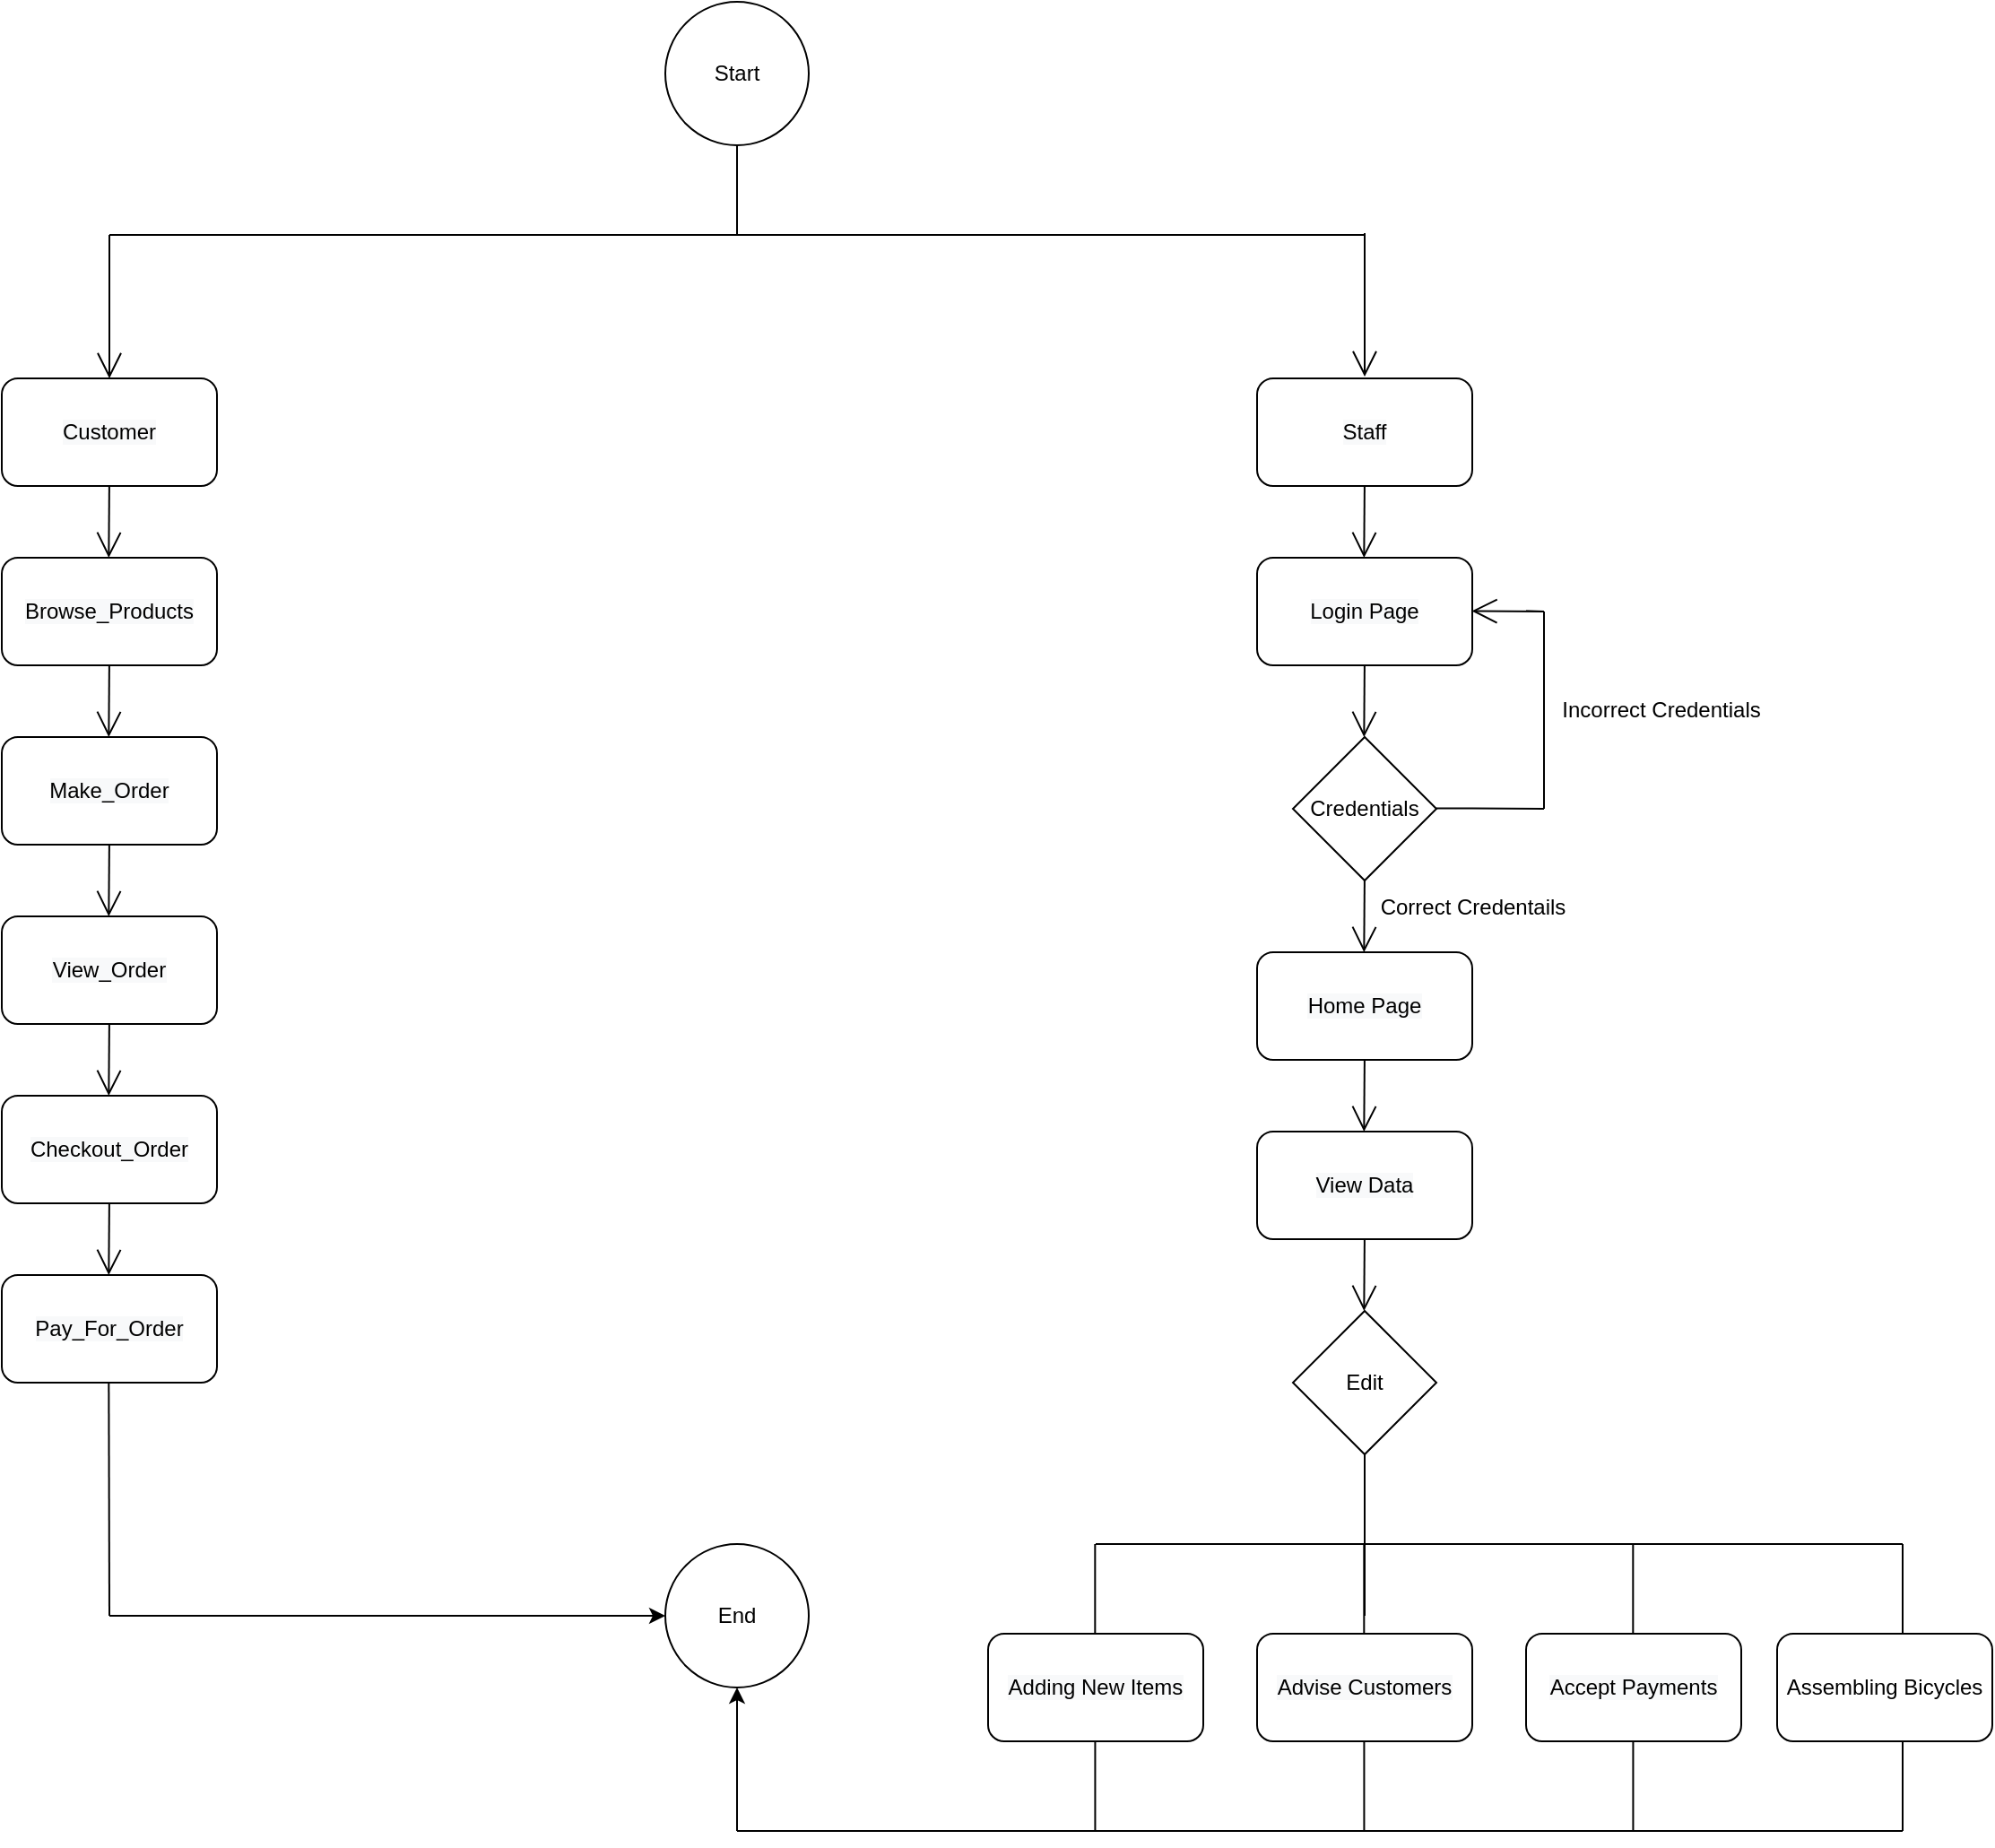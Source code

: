 <mxfile version="20.6.0" type="device"><diagram id="Ii6VEcGuN_YJlOncYbYm" name="Page-1"><mxGraphModel dx="1363" dy="838" grid="1" gridSize="10" guides="1" tooltips="1" connect="1" arrows="1" fold="1" page="1" pageScale="1" pageWidth="827" pageHeight="1169" math="0" shadow="0"><root><mxCell id="0"/><mxCell id="1" parent="0"/><mxCell id="uYNzBsGkwmjClDu3BF8N-8" value="" style="endArrow=open;endFill=1;endSize=12;html=1;rounded=0;entryX=0.5;entryY=0;entryDx=0;entryDy=0;" edge="1" parent="1"><mxGeometry width="160" relative="1" as="geometry"><mxPoint x="180" y="130" as="sourcePoint"/><mxPoint x="180" y="210" as="targetPoint"/><Array as="points"><mxPoint x="180" y="170"/></Array></mxGeometry></mxCell><mxCell id="uYNzBsGkwmjClDu3BF8N-9" value="" style="endArrow=none;html=1;rounded=0;entryX=0.5;entryY=1;entryDx=0;entryDy=0;" edge="1" parent="1"><mxGeometry width="50" height="50" relative="1" as="geometry"><mxPoint x="530" y="130" as="sourcePoint"/><mxPoint x="530" y="80" as="targetPoint"/><Array as="points"><mxPoint x="530" y="110"/></Array></mxGeometry></mxCell><mxCell id="uYNzBsGkwmjClDu3BF8N-10" value="" style="endArrow=none;html=1;rounded=0;" edge="1" parent="1"><mxGeometry width="50" height="50" relative="1" as="geometry"><mxPoint x="180" y="130" as="sourcePoint"/><mxPoint x="530" y="130" as="targetPoint"/><Array as="points"><mxPoint x="440" y="130"/></Array></mxGeometry></mxCell><mxCell id="uYNzBsGkwmjClDu3BF8N-12" value="" style="endArrow=none;html=1;rounded=0;" edge="1" parent="1"><mxGeometry width="50" height="50" relative="1" as="geometry"><mxPoint x="530" y="130" as="sourcePoint"/><mxPoint x="880" y="130" as="targetPoint"/><Array as="points"><mxPoint x="790" y="130"/></Array></mxGeometry></mxCell><mxCell id="uYNzBsGkwmjClDu3BF8N-13" value="" style="endArrow=open;endFill=1;endSize=12;html=1;rounded=0;entryX=0.5;entryY=0;entryDx=0;entryDy=0;" edge="1" parent="1"><mxGeometry width="160" relative="1" as="geometry"><mxPoint x="880.0" y="129" as="sourcePoint"/><mxPoint x="880.0" y="209" as="targetPoint"/><Array as="points"><mxPoint x="880" y="169"/></Array></mxGeometry></mxCell><mxCell id="uYNzBsGkwmjClDu3BF8N-19" value="" style="endArrow=open;endFill=1;endSize=12;html=1;rounded=0;entryX=0.5;entryY=0;entryDx=0;entryDy=0;" edge="1" parent="1"><mxGeometry width="160" relative="1" as="geometry"><mxPoint x="179.95" y="570" as="sourcePoint"/><mxPoint x="179.66" y="610" as="targetPoint"/><Array as="points"><mxPoint x="179.66" y="570"/></Array></mxGeometry></mxCell><mxCell id="uYNzBsGkwmjClDu3BF8N-22" value="&lt;span style=&quot;caret-color: rgb(0, 0, 0); color: rgb(0, 0, 0); font-family: Helvetica; font-size: 12px; font-style: normal; font-variant-caps: normal; font-weight: normal; letter-spacing: normal; text-align: center; text-indent: 0px; text-transform: none; word-spacing: 0px; -webkit-text-stroke-width: 0px; background-color: rgb(248, 249, 250); text-decoration: none; float: none; display: inline !important;&quot;&gt;Customer&lt;/span&gt;" style="rounded=1;whiteSpace=wrap;html=1;" vertex="1" parent="1"><mxGeometry x="120" y="210" width="120" height="60" as="geometry"/></mxCell><mxCell id="uYNzBsGkwmjClDu3BF8N-23" value="&lt;span style=&quot;caret-color: rgb(0, 0, 0); color: rgb(0, 0, 0); font-family: Helvetica; font-size: 12px; font-style: normal; font-variant-caps: normal; font-weight: normal; letter-spacing: normal; text-align: center; text-indent: 0px; text-transform: none; word-spacing: 0px; -webkit-text-stroke-width: 0px; background-color: rgb(248, 249, 250); text-decoration: none; float: none; display: inline !important;&quot;&gt;Make_Order&lt;/span&gt;" style="rounded=1;whiteSpace=wrap;html=1;" vertex="1" parent="1"><mxGeometry x="120" y="410" width="120" height="60" as="geometry"/></mxCell><mxCell id="uYNzBsGkwmjClDu3BF8N-24" value="&lt;span style=&quot;caret-color: rgb(0, 0, 0); color: rgb(0, 0, 0); font-family: Helvetica; font-size: 12px; font-style: normal; font-variant-caps: normal; font-weight: normal; letter-spacing: normal; text-align: center; text-indent: 0px; text-transform: none; word-spacing: 0px; -webkit-text-stroke-width: 0px; background-color: rgb(248, 249, 250); text-decoration: none; float: none; display: inline !important;&quot;&gt;Browse_Products&lt;span style=&quot;white-space: pre;&quot;&gt;&lt;br&gt;&lt;/span&gt;&lt;/span&gt;" style="rounded=1;whiteSpace=wrap;html=1;" vertex="1" parent="1"><mxGeometry x="120" y="310" width="120" height="60" as="geometry"/></mxCell><mxCell id="uYNzBsGkwmjClDu3BF8N-25" value="&lt;span style=&quot;caret-color: rgb(0, 0, 0); color: rgb(0, 0, 0); font-family: Helvetica; font-size: 12px; font-style: normal; font-variant-caps: normal; font-weight: normal; letter-spacing: normal; text-align: center; text-indent: 0px; text-transform: none; word-spacing: 0px; -webkit-text-stroke-width: 0px; background-color: rgb(248, 249, 250); text-decoration: none; float: none; display: inline !important;&quot;&gt;Staff&lt;/span&gt;" style="rounded=1;whiteSpace=wrap;html=1;" vertex="1" parent="1"><mxGeometry x="820" y="210" width="120" height="60" as="geometry"/></mxCell><mxCell id="uYNzBsGkwmjClDu3BF8N-27" value="Credentials" style="rhombus;whiteSpace=wrap;html=1;" vertex="1" parent="1"><mxGeometry x="840" y="410" width="80" height="80" as="geometry"/></mxCell><mxCell id="uYNzBsGkwmjClDu3BF8N-32" value="&lt;span style=&quot;caret-color: rgb(0, 0, 0); color: rgb(0, 0, 0); font-family: Helvetica; font-size: 12px; font-style: normal; font-variant-caps: normal; font-weight: normal; letter-spacing: normal; text-align: center; text-indent: 0px; text-transform: none; word-spacing: 0px; -webkit-text-stroke-width: 0px; background-color: rgb(248, 249, 250); text-decoration: none; float: none; display: inline !important;&quot;&gt;Home Page&lt;/span&gt;" style="rounded=1;whiteSpace=wrap;html=1;" vertex="1" parent="1"><mxGeometry x="820" y="530" width="120" height="60" as="geometry"/></mxCell><mxCell id="uYNzBsGkwmjClDu3BF8N-34" value="&lt;span style=&quot;caret-color: rgb(0, 0, 0); color: rgb(0, 0, 0); font-family: Helvetica; font-size: 12px; font-style: normal; font-variant-caps: normal; font-weight: normal; letter-spacing: normal; text-align: center; text-indent: 0px; text-transform: none; word-spacing: 0px; -webkit-text-stroke-width: 0px; background-color: rgb(248, 249, 250); text-decoration: none; float: none; display: inline !important;&quot;&gt;Login Page&lt;/span&gt;" style="rounded=1;whiteSpace=wrap;html=1;" vertex="1" parent="1"><mxGeometry x="820" y="310" width="120" height="60" as="geometry"/></mxCell><mxCell id="uYNzBsGkwmjClDu3BF8N-36" value="" style="endArrow=open;endFill=1;endSize=12;html=1;rounded=0;entryX=0.5;entryY=0;entryDx=0;entryDy=0;" edge="1" parent="1"><mxGeometry width="160" relative="1" as="geometry"><mxPoint x="179.95" y="470" as="sourcePoint"/><mxPoint x="179.66" y="510" as="targetPoint"/><Array as="points"><mxPoint x="179.66" y="470"/></Array></mxGeometry></mxCell><mxCell id="uYNzBsGkwmjClDu3BF8N-37" value="" style="endArrow=open;endFill=1;endSize=12;html=1;rounded=0;entryX=0.5;entryY=0;entryDx=0;entryDy=0;" edge="1" parent="1"><mxGeometry width="160" relative="1" as="geometry"><mxPoint x="179.95" y="370" as="sourcePoint"/><mxPoint x="179.66" y="410" as="targetPoint"/><Array as="points"><mxPoint x="179.66" y="370"/></Array></mxGeometry></mxCell><mxCell id="uYNzBsGkwmjClDu3BF8N-38" value="" style="endArrow=open;endFill=1;endSize=12;html=1;rounded=0;entryX=0.5;entryY=0;entryDx=0;entryDy=0;" edge="1" parent="1"><mxGeometry width="160" relative="1" as="geometry"><mxPoint x="879.95" y="690" as="sourcePoint"/><mxPoint x="879.66" y="730" as="targetPoint"/><Array as="points"><mxPoint x="879.66" y="690"/></Array></mxGeometry></mxCell><mxCell id="uYNzBsGkwmjClDu3BF8N-39" value="" style="endArrow=open;endFill=1;endSize=12;html=1;rounded=0;entryX=0.5;entryY=0;entryDx=0;entryDy=0;" edge="1" parent="1"><mxGeometry width="160" relative="1" as="geometry"><mxPoint x="879.95" y="590" as="sourcePoint"/><mxPoint x="879.66" y="630" as="targetPoint"/><Array as="points"><mxPoint x="879.66" y="590"/></Array></mxGeometry></mxCell><mxCell id="uYNzBsGkwmjClDu3BF8N-40" value="&lt;span style=&quot;caret-color: rgb(0, 0, 0); color: rgb(0, 0, 0); font-family: Helvetica; font-size: 12px; font-style: normal; font-variant-caps: normal; font-weight: normal; letter-spacing: normal; text-align: center; text-indent: 0px; text-transform: none; word-spacing: 0px; -webkit-text-stroke-width: 0px; background-color: rgb(248, 249, 250); text-decoration: none; float: none; display: inline !important;&quot;&gt;Pay_For_Order&lt;/span&gt;" style="rounded=1;whiteSpace=wrap;html=1;" vertex="1" parent="1"><mxGeometry x="120" y="710" width="120" height="60" as="geometry"/></mxCell><mxCell id="uYNzBsGkwmjClDu3BF8N-41" value="&lt;span style=&quot;caret-color: rgb(0, 0, 0); color: rgb(0, 0, 0); font-family: Helvetica; font-size: 12px; font-style: normal; font-variant-caps: normal; font-weight: normal; letter-spacing: normal; text-align: center; text-indent: 0px; text-transform: none; word-spacing: 0px; -webkit-text-stroke-width: 0px; background-color: rgb(248, 249, 250); text-decoration: none; float: none; display: inline !important;&quot;&gt;Checkout_Order&lt;/span&gt;" style="rounded=1;whiteSpace=wrap;html=1;" vertex="1" parent="1"><mxGeometry x="120" y="610" width="120" height="60" as="geometry"/></mxCell><mxCell id="uYNzBsGkwmjClDu3BF8N-42" value="&lt;span style=&quot;caret-color: rgb(0, 0, 0); color: rgb(0, 0, 0); font-family: Helvetica; font-size: 12px; font-style: normal; font-variant-caps: normal; font-weight: normal; letter-spacing: normal; text-align: center; text-indent: 0px; text-transform: none; word-spacing: 0px; -webkit-text-stroke-width: 0px; background-color: rgb(248, 249, 250); text-decoration: none; float: none; display: inline !important;&quot;&gt;View_Order&lt;/span&gt;" style="rounded=1;whiteSpace=wrap;html=1;" vertex="1" parent="1"><mxGeometry x="120" y="510" width="120" height="60" as="geometry"/></mxCell><mxCell id="uYNzBsGkwmjClDu3BF8N-44" value="&lt;span style=&quot;caret-color: rgb(0, 0, 0); color: rgb(0, 0, 0); font-family: Helvetica; font-size: 12px; font-style: normal; font-variant-caps: normal; font-weight: normal; letter-spacing: normal; text-align: center; text-indent: 0px; text-transform: none; word-spacing: 0px; -webkit-text-stroke-width: 0px; background-color: rgb(248, 249, 250); text-decoration: none; float: none; display: inline !important;&quot;&gt;View Data&lt;/span&gt;" style="rounded=1;whiteSpace=wrap;html=1;" vertex="1" parent="1"><mxGeometry x="820" y="630" width="120" height="60" as="geometry"/></mxCell><mxCell id="uYNzBsGkwmjClDu3BF8N-45" value="Edit" style="rhombus;whiteSpace=wrap;html=1;" vertex="1" parent="1"><mxGeometry x="840" y="730" width="80" height="80" as="geometry"/></mxCell><mxCell id="uYNzBsGkwmjClDu3BF8N-46" value="" style="endArrow=open;endFill=1;endSize=12;html=1;rounded=0;entryX=0.5;entryY=0;entryDx=0;entryDy=0;" edge="1" parent="1"><mxGeometry width="160" relative="1" as="geometry"><mxPoint x="879.95" y="270" as="sourcePoint"/><mxPoint x="879.66" y="310" as="targetPoint"/><Array as="points"><mxPoint x="879.66" y="270"/></Array></mxGeometry></mxCell><mxCell id="uYNzBsGkwmjClDu3BF8N-47" value="" style="endArrow=open;endFill=1;endSize=12;html=1;rounded=0;entryX=0.5;entryY=0;entryDx=0;entryDy=0;" edge="1" parent="1"><mxGeometry width="160" relative="1" as="geometry"><mxPoint x="179.95" y="270" as="sourcePoint"/><mxPoint x="179.66" y="310" as="targetPoint"/><Array as="points"><mxPoint x="179.66" y="270"/></Array></mxGeometry></mxCell><mxCell id="uYNzBsGkwmjClDu3BF8N-49" value="" style="endArrow=open;endFill=1;endSize=12;html=1;rounded=0;entryX=0.5;entryY=0;entryDx=0;entryDy=0;" edge="1" parent="1"><mxGeometry width="160" relative="1" as="geometry"><mxPoint x="179.95" y="670" as="sourcePoint"/><mxPoint x="179.66" y="710" as="targetPoint"/><Array as="points"><mxPoint x="179.66" y="670"/></Array></mxGeometry></mxCell><mxCell id="uYNzBsGkwmjClDu3BF8N-50" value="" style="endArrow=none;html=1;rounded=0;entryX=0.5;entryY=1;entryDx=0;entryDy=0;" edge="1" parent="1" target="uYNzBsGkwmjClDu3BF8N-45"><mxGeometry width="50" height="50" relative="1" as="geometry"><mxPoint x="880" y="900" as="sourcePoint"/><mxPoint x="580" y="770" as="targetPoint"/></mxGeometry></mxCell><mxCell id="uYNzBsGkwmjClDu3BF8N-51" value="" style="endArrow=none;html=1;rounded=0;" edge="1" parent="1"><mxGeometry width="50" height="50" relative="1" as="geometry"><mxPoint x="730" y="860" as="sourcePoint"/><mxPoint x="880" y="860" as="targetPoint"/></mxGeometry></mxCell><mxCell id="uYNzBsGkwmjClDu3BF8N-53" value="&lt;span style=&quot;caret-color: rgb(0, 0, 0); color: rgb(0, 0, 0); font-family: Helvetica; font-size: 12px; font-style: normal; font-variant-caps: normal; font-weight: normal; letter-spacing: normal; text-align: center; text-indent: 0px; text-transform: none; word-spacing: 0px; -webkit-text-stroke-width: 0px; background-color: rgb(248, 249, 250); text-decoration: none; float: none; display: inline !important;&quot;&gt;Accept Payments&lt;/span&gt;" style="rounded=1;whiteSpace=wrap;html=1;" vertex="1" parent="1"><mxGeometry x="970" y="910" width="120" height="60" as="geometry"/></mxCell><mxCell id="uYNzBsGkwmjClDu3BF8N-54" value="&lt;span style=&quot;caret-color: rgb(0, 0, 0); color: rgb(0, 0, 0); font-family: Helvetica; font-size: 12px; font-style: normal; font-variant-caps: normal; font-weight: normal; letter-spacing: normal; text-align: center; text-indent: 0px; text-transform: none; word-spacing: 0px; -webkit-text-stroke-width: 0px; background-color: rgb(248, 249, 250); text-decoration: none; float: none; display: inline !important;&quot;&gt;Advise Customers&lt;/span&gt;" style="rounded=1;whiteSpace=wrap;html=1;" vertex="1" parent="1"><mxGeometry x="820" y="910" width="120" height="60" as="geometry"/></mxCell><mxCell id="uYNzBsGkwmjClDu3BF8N-55" value="" style="endArrow=none;html=1;rounded=0;entryX=0.5;entryY=1;entryDx=0;entryDy=0;" edge="1" parent="1"><mxGeometry width="50" height="50" relative="1" as="geometry"><mxPoint x="879.66" y="910" as="sourcePoint"/><mxPoint x="879.66" y="860" as="targetPoint"/></mxGeometry></mxCell><mxCell id="uYNzBsGkwmjClDu3BF8N-56" value="&lt;span style=&quot;caret-color: rgb(0, 0, 0); color: rgb(0, 0, 0); font-family: Helvetica; font-size: 12px; font-style: normal; font-variant-caps: normal; font-weight: normal; letter-spacing: normal; text-align: center; text-indent: 0px; text-transform: none; word-spacing: 0px; -webkit-text-stroke-width: 0px; background-color: rgb(248, 249, 250); text-decoration: none; float: none; display: inline !important;&quot;&gt;Adding New Items&lt;/span&gt;" style="rounded=1;whiteSpace=wrap;html=1;" vertex="1" parent="1"><mxGeometry x="670" y="910" width="120" height="60" as="geometry"/></mxCell><mxCell id="uYNzBsGkwmjClDu3BF8N-57" value="" style="endArrow=none;html=1;rounded=0;entryX=0.5;entryY=1;entryDx=0;entryDy=0;" edge="1" parent="1"><mxGeometry width="50" height="50" relative="1" as="geometry"><mxPoint x="729.66" y="910" as="sourcePoint"/><mxPoint x="729.66" y="860" as="targetPoint"/></mxGeometry></mxCell><mxCell id="uYNzBsGkwmjClDu3BF8N-58" value="" style="endArrow=none;html=1;rounded=0;" edge="1" parent="1"><mxGeometry width="50" height="50" relative="1" as="geometry"><mxPoint x="880" y="860" as="sourcePoint"/><mxPoint x="1030" y="860" as="targetPoint"/></mxGeometry></mxCell><mxCell id="uYNzBsGkwmjClDu3BF8N-59" value="" style="endArrow=none;html=1;rounded=0;entryX=0.5;entryY=1;entryDx=0;entryDy=0;" edge="1" parent="1"><mxGeometry width="50" height="50" relative="1" as="geometry"><mxPoint x="1029.66" y="910" as="sourcePoint"/><mxPoint x="1029.66" y="860" as="targetPoint"/></mxGeometry></mxCell><mxCell id="uYNzBsGkwmjClDu3BF8N-60" value="Assembling Bicycles" style="rounded=1;whiteSpace=wrap;html=1;" vertex="1" parent="1"><mxGeometry x="1110" y="910" width="120" height="60" as="geometry"/></mxCell><mxCell id="uYNzBsGkwmjClDu3BF8N-61" value="" style="endArrow=none;html=1;rounded=0;" edge="1" parent="1"><mxGeometry width="50" height="50" relative="1" as="geometry"><mxPoint x="1030" y="860" as="sourcePoint"/><mxPoint x="1180" y="860" as="targetPoint"/></mxGeometry></mxCell><mxCell id="uYNzBsGkwmjClDu3BF8N-62" value="" style="endArrow=none;html=1;rounded=0;entryX=0.5;entryY=1;entryDx=0;entryDy=0;" edge="1" parent="1"><mxGeometry width="50" height="50" relative="1" as="geometry"><mxPoint x="1180.0" y="910" as="sourcePoint"/><mxPoint x="1180.0" y="860" as="targetPoint"/></mxGeometry></mxCell><mxCell id="uYNzBsGkwmjClDu3BF8N-66" value="" style="endArrow=open;endFill=1;endSize=12;html=1;rounded=0;entryX=0.5;entryY=0;entryDx=0;entryDy=0;" edge="1" parent="1"><mxGeometry width="160" relative="1" as="geometry"><mxPoint x="879.95" y="490" as="sourcePoint"/><mxPoint x="879.66" y="530" as="targetPoint"/><Array as="points"><mxPoint x="879.66" y="490"/></Array></mxGeometry></mxCell><mxCell id="uYNzBsGkwmjClDu3BF8N-69" value="" style="endArrow=none;html=1;rounded=0;entryX=0.5;entryY=1;entryDx=0;entryDy=0;" edge="1" parent="1"><mxGeometry width="50" height="50" relative="1" as="geometry"><mxPoint x="180" y="900" as="sourcePoint"/><mxPoint x="179.66" y="770" as="targetPoint"/></mxGeometry></mxCell><mxCell id="uYNzBsGkwmjClDu3BF8N-71" value="" style="endArrow=open;endFill=1;endSize=12;html=1;rounded=0;entryX=0.5;entryY=0;entryDx=0;entryDy=0;" edge="1" parent="1"><mxGeometry width="160" relative="1" as="geometry"><mxPoint x="879.95" y="370" as="sourcePoint"/><mxPoint x="879.66" y="410" as="targetPoint"/><Array as="points"><mxPoint x="879.66" y="370"/></Array></mxGeometry></mxCell><mxCell id="uYNzBsGkwmjClDu3BF8N-74" value="" style="endArrow=none;html=1;rounded=0;entryX=0.5;entryY=1;entryDx=0;entryDy=0;" edge="1" parent="1"><mxGeometry width="50" height="50" relative="1" as="geometry"><mxPoint x="980" y="450" as="sourcePoint"/><mxPoint x="980" y="340" as="targetPoint"/></mxGeometry></mxCell><mxCell id="uYNzBsGkwmjClDu3BF8N-75" value="" style="endArrow=none;html=1;rounded=0;entryX=0.5;entryY=1;entryDx=0;entryDy=0;" edge="1" parent="1"><mxGeometry width="50" height="50" relative="1" as="geometry"><mxPoint x="980" y="450" as="sourcePoint"/><mxPoint x="920" y="449.71" as="targetPoint"/><Array as="points"><mxPoint x="940" y="449.71"/></Array></mxGeometry></mxCell><mxCell id="uYNzBsGkwmjClDu3BF8N-76" value="" style="endArrow=open;endFill=1;endSize=12;html=1;rounded=0;" edge="1" parent="1"><mxGeometry width="160" relative="1" as="geometry"><mxPoint x="970" y="339.71" as="sourcePoint"/><mxPoint x="939.71" y="339.71" as="targetPoint"/><Array as="points"><mxPoint x="980" y="340"/></Array></mxGeometry></mxCell><mxCell id="uYNzBsGkwmjClDu3BF8N-77" value="Correct Credentails" style="text;html=1;align=center;verticalAlign=middle;resizable=0;points=[];autosize=1;strokeColor=none;fillColor=none;" vertex="1" parent="1"><mxGeometry x="850" y="490" width="180" height="30" as="geometry"/></mxCell><mxCell id="uYNzBsGkwmjClDu3BF8N-78" value="Incorrect Credentials" style="text;html=1;align=center;verticalAlign=middle;resizable=0;points=[];autosize=1;strokeColor=none;fillColor=none;" vertex="1" parent="1"><mxGeometry x="950" y="380" width="190" height="30" as="geometry"/></mxCell><mxCell id="uYNzBsGkwmjClDu3BF8N-80" value="" style="endArrow=none;html=1;rounded=0;entryX=0.5;entryY=1;entryDx=0;entryDy=0;" edge="1" parent="1"><mxGeometry width="50" height="50" relative="1" as="geometry"><mxPoint x="729.71" y="1020" as="sourcePoint"/><mxPoint x="729.71" y="970" as="targetPoint"/></mxGeometry></mxCell><mxCell id="uYNzBsGkwmjClDu3BF8N-81" value="" style="endArrow=none;html=1;rounded=0;entryX=0.5;entryY=1;entryDx=0;entryDy=0;" edge="1" parent="1"><mxGeometry width="50" height="50" relative="1" as="geometry"><mxPoint x="1180.0" y="1020" as="sourcePoint"/><mxPoint x="1180.0" y="970" as="targetPoint"/></mxGeometry></mxCell><mxCell id="uYNzBsGkwmjClDu3BF8N-82" value="" style="endArrow=none;html=1;rounded=0;entryX=0.5;entryY=1;entryDx=0;entryDy=0;" edge="1" parent="1"><mxGeometry width="50" height="50" relative="1" as="geometry"><mxPoint x="1029.71" y="1020" as="sourcePoint"/><mxPoint x="1029.71" y="970" as="targetPoint"/></mxGeometry></mxCell><mxCell id="uYNzBsGkwmjClDu3BF8N-83" value="" style="endArrow=none;html=1;rounded=0;entryX=0.5;entryY=1;entryDx=0;entryDy=0;" edge="1" parent="1"><mxGeometry width="50" height="50" relative="1" as="geometry"><mxPoint x="879.71" y="1020" as="sourcePoint"/><mxPoint x="879.71" y="970" as="targetPoint"/></mxGeometry></mxCell><mxCell id="uYNzBsGkwmjClDu3BF8N-84" value="" style="endArrow=none;html=1;rounded=0;" edge="1" parent="1"><mxGeometry width="50" height="50" relative="1" as="geometry"><mxPoint x="880" y="1020" as="sourcePoint"/><mxPoint x="1030" y="1020" as="targetPoint"/></mxGeometry></mxCell><mxCell id="uYNzBsGkwmjClDu3BF8N-85" value="" style="endArrow=none;html=1;rounded=0;" edge="1" parent="1"><mxGeometry width="50" height="50" relative="1" as="geometry"><mxPoint x="730" y="1020" as="sourcePoint"/><mxPoint x="880" y="1020" as="targetPoint"/></mxGeometry></mxCell><mxCell id="uYNzBsGkwmjClDu3BF8N-86" value="" style="endArrow=none;html=1;rounded=0;" edge="1" parent="1"><mxGeometry width="50" height="50" relative="1" as="geometry"><mxPoint x="1030" y="1020" as="sourcePoint"/><mxPoint x="1180" y="1020" as="targetPoint"/></mxGeometry></mxCell><mxCell id="uYNzBsGkwmjClDu3BF8N-87" value="" style="endArrow=none;html=1;rounded=0;" edge="1" parent="1"><mxGeometry width="50" height="50" relative="1" as="geometry"><mxPoint x="530" y="1020" as="sourcePoint"/><mxPoint x="730" y="1020" as="targetPoint"/></mxGeometry></mxCell><mxCell id="uYNzBsGkwmjClDu3BF8N-88" value="End" style="ellipse;whiteSpace=wrap;html=1;aspect=fixed;" vertex="1" parent="1"><mxGeometry x="490" y="860" width="80" height="80" as="geometry"/></mxCell><mxCell id="uYNzBsGkwmjClDu3BF8N-90" value="" style="endArrow=classic;html=1;rounded=0;entryX=0.5;entryY=1;entryDx=0;entryDy=0;" edge="1" parent="1" target="uYNzBsGkwmjClDu3BF8N-88"><mxGeometry width="50" height="50" relative="1" as="geometry"><mxPoint x="530" y="1020" as="sourcePoint"/><mxPoint x="570" y="740" as="targetPoint"/><Array as="points"/></mxGeometry></mxCell><mxCell id="uYNzBsGkwmjClDu3BF8N-91" value="" style="endArrow=classic;html=1;rounded=0;" edge="1" parent="1"><mxGeometry width="50" height="50" relative="1" as="geometry"><mxPoint x="180" y="900" as="sourcePoint"/><mxPoint x="490" y="900" as="targetPoint"/></mxGeometry></mxCell><mxCell id="uYNzBsGkwmjClDu3BF8N-92" value="Start" style="ellipse;whiteSpace=wrap;html=1;aspect=fixed;" vertex="1" parent="1"><mxGeometry x="490" width="80" height="80" as="geometry"/></mxCell></root></mxGraphModel></diagram></mxfile>